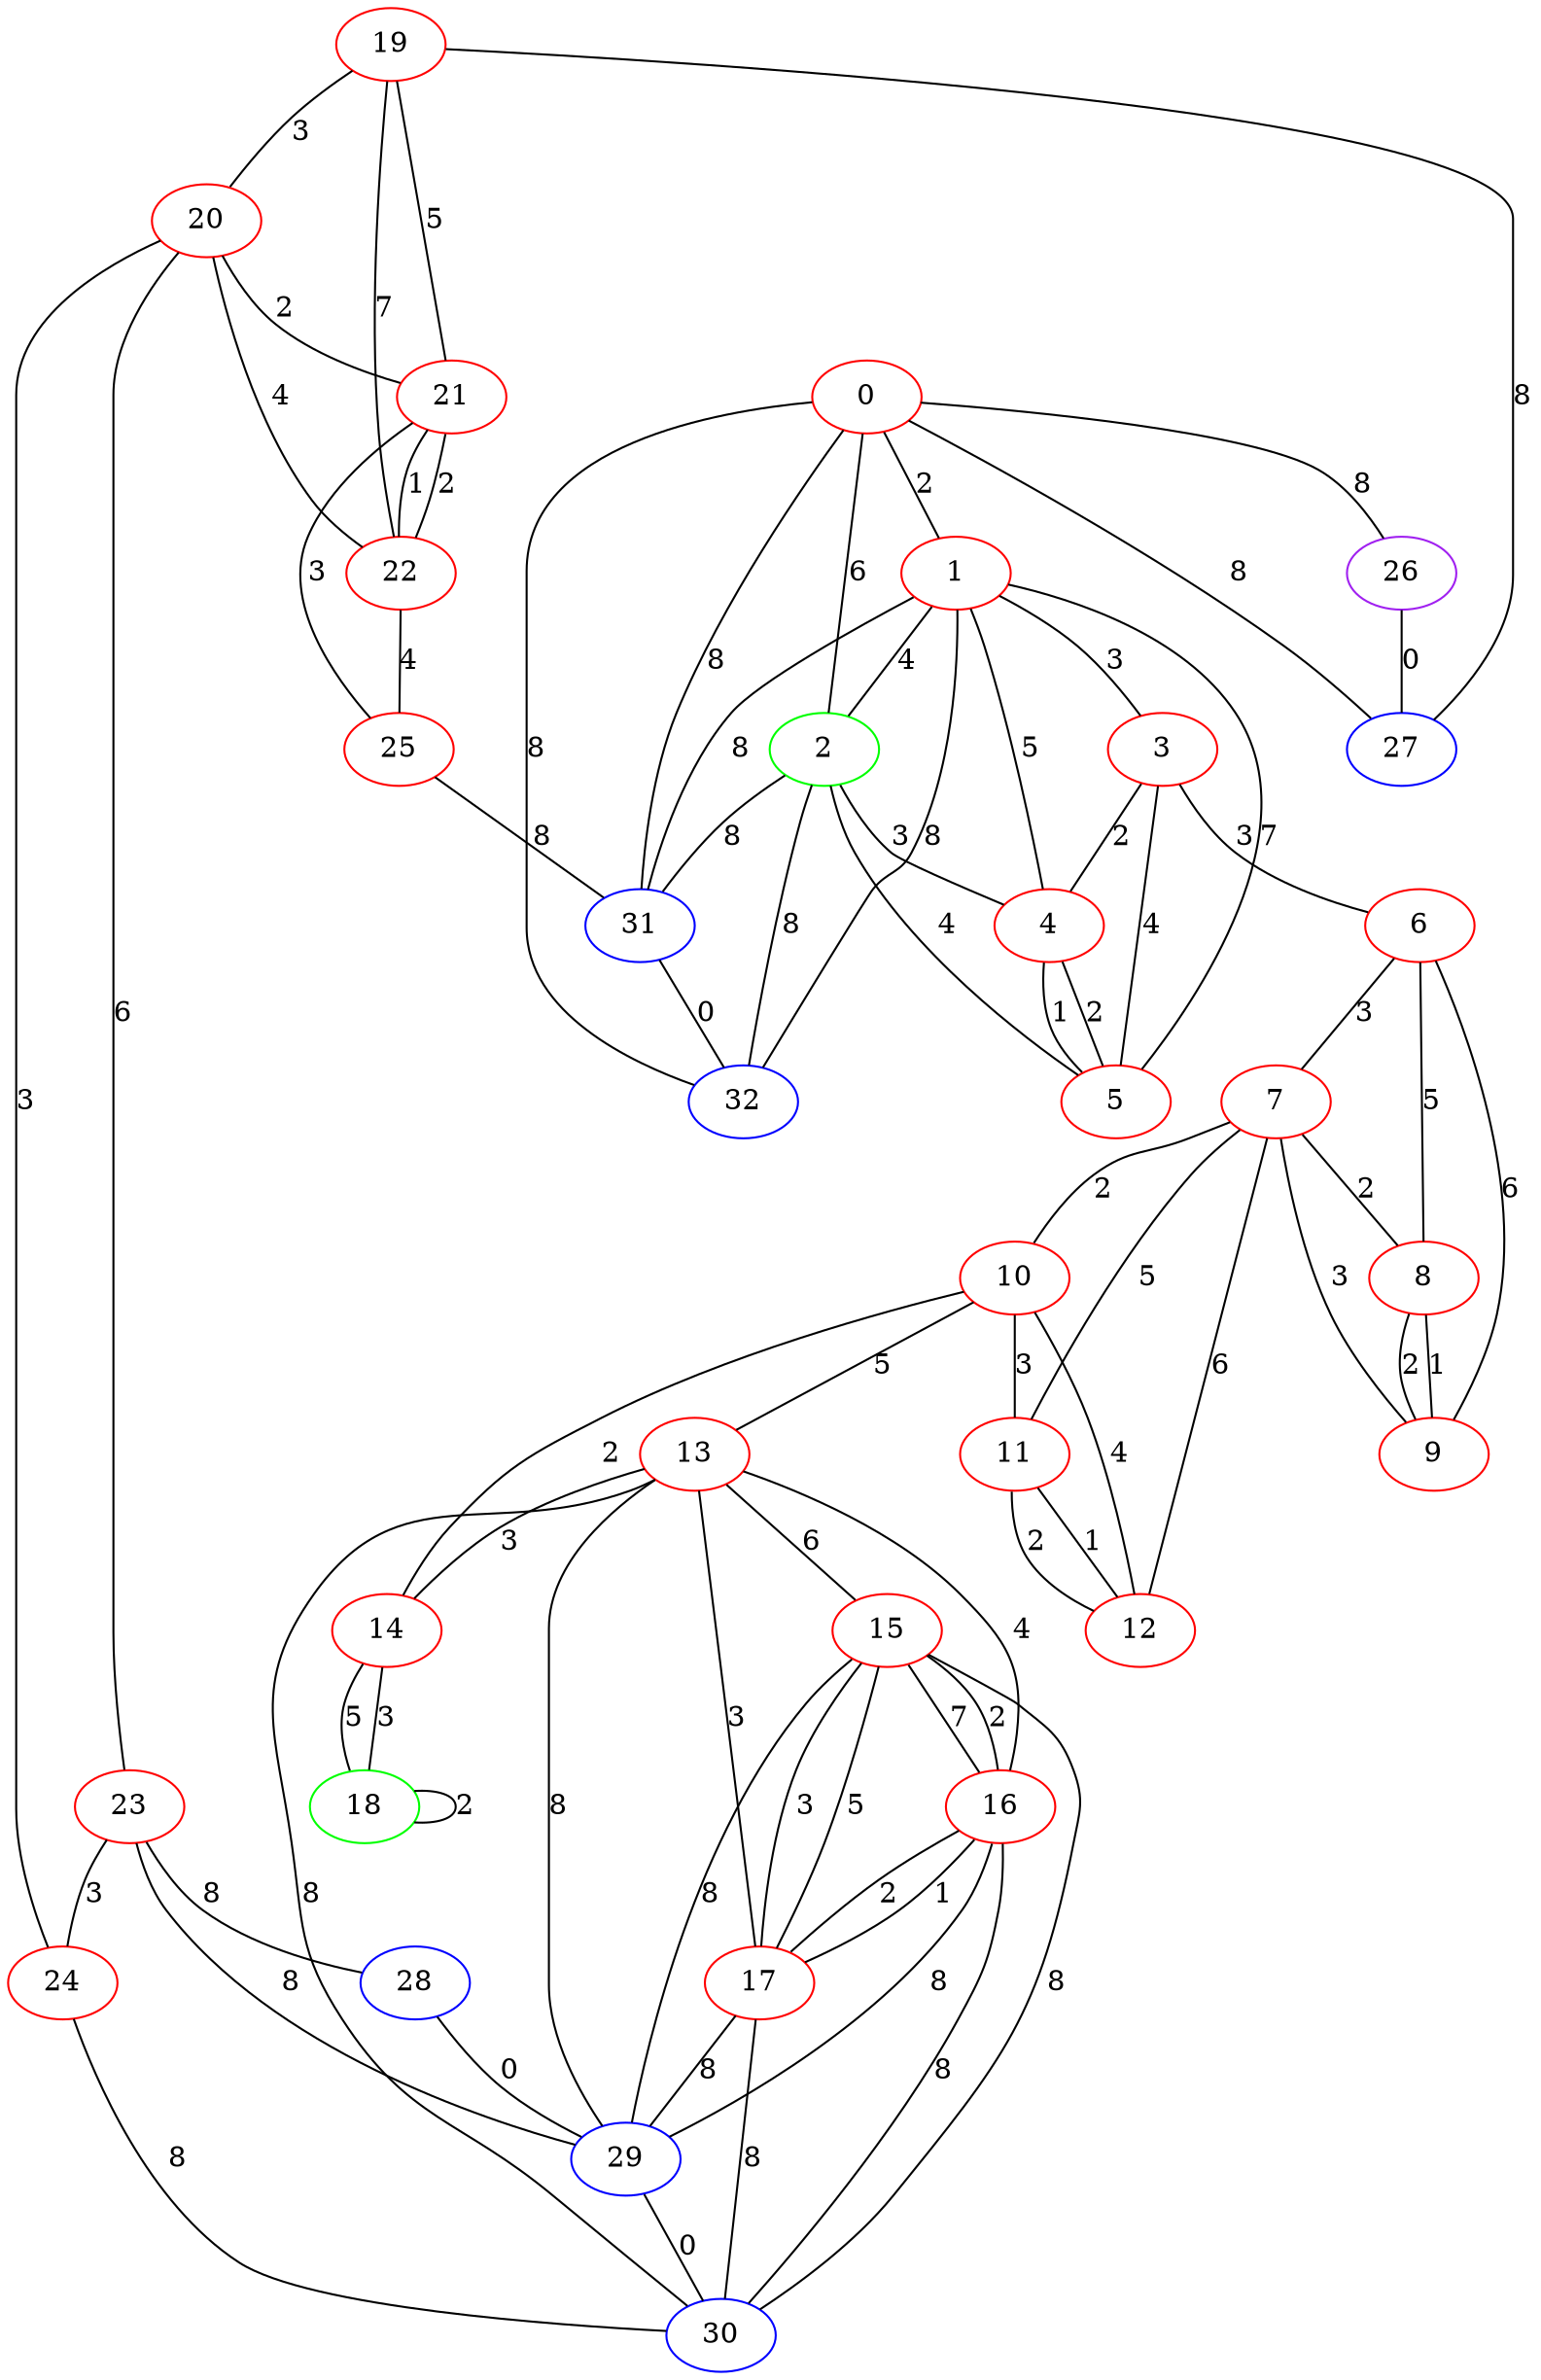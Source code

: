 graph "" {
0 [color=red, weight=1];
1 [color=red, weight=1];
2 [color=green, weight=2];
3 [color=red, weight=1];
4 [color=red, weight=1];
5 [color=red, weight=1];
6 [color=red, weight=1];
7 [color=red, weight=1];
8 [color=red, weight=1];
9 [color=red, weight=1];
10 [color=red, weight=1];
11 [color=red, weight=1];
12 [color=red, weight=1];
13 [color=red, weight=1];
14 [color=red, weight=1];
15 [color=red, weight=1];
16 [color=red, weight=1];
17 [color=red, weight=1];
18 [color=green, weight=2];
19 [color=red, weight=1];
20 [color=red, weight=1];
21 [color=red, weight=1];
22 [color=red, weight=1];
23 [color=red, weight=1];
24 [color=red, weight=1];
25 [color=red, weight=1];
26 [color=purple, weight=4];
27 [color=blue, weight=3];
28 [color=blue, weight=3];
29 [color=blue, weight=3];
30 [color=blue, weight=3];
31 [color=blue, weight=3];
32 [color=blue, weight=3];
0 -- 32  [key=0, label=8];
0 -- 1  [key=0, label=2];
0 -- 2  [key=0, label=6];
0 -- 26  [key=0, label=8];
0 -- 27  [key=0, label=8];
0 -- 31  [key=0, label=8];
1 -- 32  [key=0, label=8];
1 -- 2  [key=0, label=4];
1 -- 3  [key=0, label=3];
1 -- 4  [key=0, label=5];
1 -- 5  [key=0, label=7];
1 -- 31  [key=0, label=8];
2 -- 4  [key=0, label=3];
2 -- 5  [key=0, label=4];
2 -- 32  [key=0, label=8];
2 -- 31  [key=0, label=8];
3 -- 4  [key=0, label=2];
3 -- 5  [key=0, label=4];
3 -- 6  [key=0, label=3];
4 -- 5  [key=0, label=1];
4 -- 5  [key=1, label=2];
6 -- 8  [key=0, label=5];
6 -- 9  [key=0, label=6];
6 -- 7  [key=0, label=3];
7 -- 8  [key=0, label=2];
7 -- 9  [key=0, label=3];
7 -- 10  [key=0, label=2];
7 -- 11  [key=0, label=5];
7 -- 12  [key=0, label=6];
8 -- 9  [key=0, label=2];
8 -- 9  [key=1, label=1];
10 -- 11  [key=0, label=3];
10 -- 12  [key=0, label=4];
10 -- 13  [key=0, label=5];
10 -- 14  [key=0, label=2];
11 -- 12  [key=0, label=2];
11 -- 12  [key=1, label=1];
13 -- 14  [key=0, label=3];
13 -- 15  [key=0, label=6];
13 -- 16  [key=0, label=4];
13 -- 17  [key=0, label=3];
13 -- 29  [key=0, label=8];
13 -- 30  [key=0, label=8];
14 -- 18  [key=0, label=3];
14 -- 18  [key=1, label=5];
15 -- 16  [key=0, label=7];
15 -- 16  [key=1, label=2];
15 -- 17  [key=0, label=5];
15 -- 17  [key=1, label=3];
15 -- 30  [key=0, label=8];
15 -- 29  [key=0, label=8];
16 -- 17  [key=0, label=2];
16 -- 17  [key=1, label=1];
16 -- 29  [key=0, label=8];
16 -- 30  [key=0, label=8];
17 -- 29  [key=0, label=8];
17 -- 30  [key=0, label=8];
18 -- 18  [key=0, label=2];
19 -- 27  [key=0, label=8];
19 -- 20  [key=0, label=3];
19 -- 21  [key=0, label=5];
19 -- 22  [key=0, label=7];
20 -- 24  [key=0, label=3];
20 -- 21  [key=0, label=2];
20 -- 22  [key=0, label=4];
20 -- 23  [key=0, label=6];
21 -- 25  [key=0, label=3];
21 -- 22  [key=0, label=2];
21 -- 22  [key=1, label=1];
22 -- 25  [key=0, label=4];
23 -- 24  [key=0, label=3];
23 -- 28  [key=0, label=8];
23 -- 29  [key=0, label=8];
24 -- 30  [key=0, label=8];
25 -- 31  [key=0, label=8];
26 -- 27  [key=0, label=0];
28 -- 29  [key=0, label=0];
29 -- 30  [key=0, label=0];
31 -- 32  [key=0, label=0];
}
